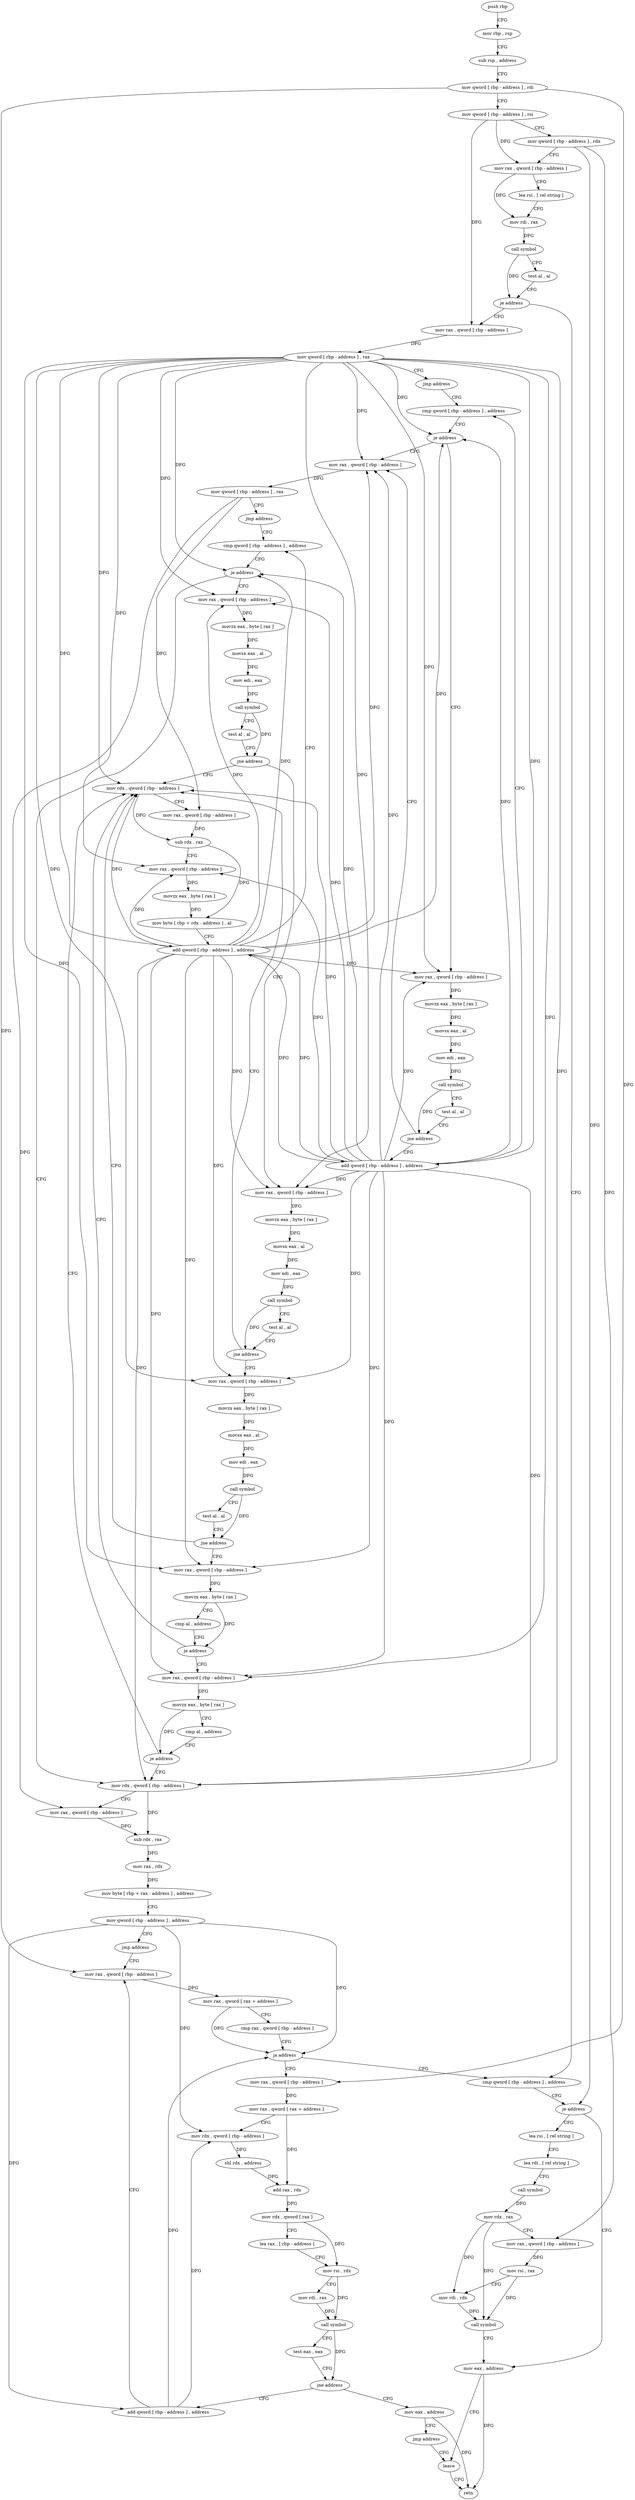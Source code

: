 digraph "func" {
"180845" [label = "push rbp" ]
"180846" [label = "mov rbp , rsp" ]
"180849" [label = "sub rsp , address" ]
"180856" [label = "mov qword [ rbp - address ] , rdi" ]
"180863" [label = "mov qword [ rbp - address ] , rsi" ]
"180870" [label = "mov qword [ rbp - address ] , rdx" ]
"180877" [label = "mov rax , qword [ rbp - address ]" ]
"180884" [label = "lea rsi , [ rel string ]" ]
"180891" [label = "mov rdi , rax" ]
"180894" [label = "call symbol" ]
"180899" [label = "test al , al" ]
"180901" [label = "je address" ]
"181184" [label = "cmp qword [ rbp - address ] , address" ]
"180907" [label = "mov rax , qword [ rbp - address ]" ]
"181192" [label = "je address" ]
"181234" [label = "mov eax , address" ]
"181194" [label = "lea rsi , [ rel string ]" ]
"180914" [label = "mov qword [ rbp - address ] , rax" ]
"180918" [label = "jmp address" ]
"180925" [label = "cmp qword [ rbp - address ] , address" ]
"181239" [label = "leave" ]
"181201" [label = "lea rdi , [ rel string ]" ]
"181208" [label = "call symbol" ]
"181213" [label = "mov rdx , rax" ]
"181216" [label = "mov rax , qword [ rbp - address ]" ]
"181223" [label = "mov rsi , rax" ]
"181226" [label = "mov rdi , rdx" ]
"181229" [label = "call symbol" ]
"180930" [label = "je address" ]
"180953" [label = "mov rax , qword [ rbp - address ]" ]
"180932" [label = "mov rax , qword [ rbp - address ]" ]
"180957" [label = "mov qword [ rbp - address ] , rax" ]
"180961" [label = "jmp address" ]
"180990" [label = "cmp qword [ rbp - address ] , address" ]
"180936" [label = "movzx eax , byte [ rax ]" ]
"180939" [label = "movsx eax , al" ]
"180942" [label = "mov edi , eax" ]
"180944" [label = "call symbol" ]
"180949" [label = "test al , al" ]
"180951" [label = "jne address" ]
"180920" [label = "add qword [ rbp - address ] , address" ]
"180995" [label = "je address" ]
"181082" [label = "mov rdx , qword [ rbp - address ]" ]
"180997" [label = "mov rax , qword [ rbp - address ]" ]
"181086" [label = "mov rax , qword [ rbp - address ]" ]
"181090" [label = "sub rdx , rax" ]
"181093" [label = "mov rax , rdx" ]
"181096" [label = "mov byte [ rbp + rax - address ] , address" ]
"181101" [label = "mov qword [ rbp - address ] , address" ]
"181109" [label = "jmp address" ]
"181167" [label = "mov rax , qword [ rbp - address ]" ]
"181001" [label = "movzx eax , byte [ rax ]" ]
"181004" [label = "movsx eax , al" ]
"181007" [label = "mov edi , eax" ]
"181009" [label = "call symbol" ]
"181014" [label = "test al , al" ]
"181016" [label = "jne address" ]
"180963" [label = "mov rdx , qword [ rbp - address ]" ]
"181018" [label = "mov rax , qword [ rbp - address ]" ]
"181174" [label = "mov rax , qword [ rax + address ]" ]
"181178" [label = "cmp rax , qword [ rbp - address ]" ]
"181182" [label = "ja address" ]
"181111" [label = "mov rax , qword [ rbp - address ]" ]
"180967" [label = "mov rax , qword [ rbp - address ]" ]
"180971" [label = "sub rdx , rax" ]
"180974" [label = "mov rax , qword [ rbp - address ]" ]
"180978" [label = "movzx eax , byte [ rax ]" ]
"180981" [label = "mov byte [ rbp + rdx - address ] , al" ]
"180985" [label = "add qword [ rbp - address ] , address" ]
"181022" [label = "movzx eax , byte [ rax ]" ]
"181025" [label = "movsx eax , al" ]
"181028" [label = "mov edi , eax" ]
"181030" [label = "call symbol" ]
"181035" [label = "test al , al" ]
"181037" [label = "jne address" ]
"181039" [label = "mov rax , qword [ rbp - address ]" ]
"181118" [label = "mov rax , qword [ rax + address ]" ]
"181122" [label = "mov rdx , qword [ rbp - address ]" ]
"181126" [label = "shl rdx , address" ]
"181130" [label = "add rax , rdx" ]
"181133" [label = "mov rdx , qword [ rax ]" ]
"181136" [label = "lea rax , [ rbp - address ]" ]
"181140" [label = "mov rsi , rdx" ]
"181143" [label = "mov rdi , rax" ]
"181146" [label = "call symbol" ]
"181151" [label = "test eax , eax" ]
"181153" [label = "jne address" ]
"181162" [label = "add qword [ rbp - address ] , address" ]
"181155" [label = "mov eax , address" ]
"181043" [label = "movzx eax , byte [ rax ]" ]
"181046" [label = "movsx eax , al" ]
"181049" [label = "mov edi , eax" ]
"181051" [label = "call symbol" ]
"181056" [label = "test al , al" ]
"181058" [label = "jne address" ]
"181060" [label = "mov rax , qword [ rbp - address ]" ]
"181160" [label = "jmp address" ]
"181064" [label = "movzx eax , byte [ rax ]" ]
"181067" [label = "cmp al , address" ]
"181069" [label = "je address" ]
"181071" [label = "mov rax , qword [ rbp - address ]" ]
"181240" [label = "retn" ]
"181075" [label = "movzx eax , byte [ rax ]" ]
"181078" [label = "cmp al , address" ]
"181080" [label = "je address" ]
"180845" -> "180846" [ label = "CFG" ]
"180846" -> "180849" [ label = "CFG" ]
"180849" -> "180856" [ label = "CFG" ]
"180856" -> "180863" [ label = "CFG" ]
"180856" -> "181167" [ label = "DFG" ]
"180856" -> "181111" [ label = "DFG" ]
"180863" -> "180870" [ label = "CFG" ]
"180863" -> "180877" [ label = "DFG" ]
"180863" -> "180907" [ label = "DFG" ]
"180870" -> "180877" [ label = "CFG" ]
"180870" -> "181192" [ label = "DFG" ]
"180870" -> "181216" [ label = "DFG" ]
"180877" -> "180884" [ label = "CFG" ]
"180877" -> "180891" [ label = "DFG" ]
"180884" -> "180891" [ label = "CFG" ]
"180891" -> "180894" [ label = "DFG" ]
"180894" -> "180899" [ label = "CFG" ]
"180894" -> "180901" [ label = "DFG" ]
"180899" -> "180901" [ label = "CFG" ]
"180901" -> "181184" [ label = "CFG" ]
"180901" -> "180907" [ label = "CFG" ]
"181184" -> "181192" [ label = "CFG" ]
"180907" -> "180914" [ label = "DFG" ]
"181192" -> "181234" [ label = "CFG" ]
"181192" -> "181194" [ label = "CFG" ]
"181234" -> "181239" [ label = "CFG" ]
"181234" -> "181240" [ label = "DFG" ]
"181194" -> "181201" [ label = "CFG" ]
"180914" -> "180918" [ label = "CFG" ]
"180914" -> "180930" [ label = "DFG" ]
"180914" -> "180953" [ label = "DFG" ]
"180914" -> "180932" [ label = "DFG" ]
"180914" -> "180995" [ label = "DFG" ]
"180914" -> "180920" [ label = "DFG" ]
"180914" -> "181082" [ label = "DFG" ]
"180914" -> "180997" [ label = "DFG" ]
"180914" -> "180963" [ label = "DFG" ]
"180914" -> "180974" [ label = "DFG" ]
"180914" -> "180985" [ label = "DFG" ]
"180914" -> "181018" [ label = "DFG" ]
"180914" -> "181039" [ label = "DFG" ]
"180914" -> "181060" [ label = "DFG" ]
"180914" -> "181071" [ label = "DFG" ]
"180918" -> "180925" [ label = "CFG" ]
"180925" -> "180930" [ label = "CFG" ]
"181239" -> "181240" [ label = "CFG" ]
"181201" -> "181208" [ label = "CFG" ]
"181208" -> "181213" [ label = "DFG" ]
"181213" -> "181216" [ label = "CFG" ]
"181213" -> "181226" [ label = "DFG" ]
"181213" -> "181229" [ label = "DFG" ]
"181216" -> "181223" [ label = "DFG" ]
"181223" -> "181226" [ label = "CFG" ]
"181223" -> "181229" [ label = "DFG" ]
"181226" -> "181229" [ label = "DFG" ]
"181229" -> "181234" [ label = "CFG" ]
"180930" -> "180953" [ label = "CFG" ]
"180930" -> "180932" [ label = "CFG" ]
"180953" -> "180957" [ label = "DFG" ]
"180932" -> "180936" [ label = "DFG" ]
"180957" -> "180961" [ label = "CFG" ]
"180957" -> "181086" [ label = "DFG" ]
"180957" -> "180967" [ label = "DFG" ]
"180961" -> "180990" [ label = "CFG" ]
"180990" -> "180995" [ label = "CFG" ]
"180936" -> "180939" [ label = "DFG" ]
"180939" -> "180942" [ label = "DFG" ]
"180942" -> "180944" [ label = "DFG" ]
"180944" -> "180949" [ label = "CFG" ]
"180944" -> "180951" [ label = "DFG" ]
"180949" -> "180951" [ label = "CFG" ]
"180951" -> "180920" [ label = "CFG" ]
"180951" -> "180953" [ label = "CFG" ]
"180920" -> "180925" [ label = "CFG" ]
"180920" -> "180930" [ label = "DFG" ]
"180920" -> "180953" [ label = "DFG" ]
"180920" -> "180932" [ label = "DFG" ]
"180920" -> "180995" [ label = "DFG" ]
"180920" -> "181082" [ label = "DFG" ]
"180920" -> "180997" [ label = "DFG" ]
"180920" -> "180963" [ label = "DFG" ]
"180920" -> "180974" [ label = "DFG" ]
"180920" -> "180985" [ label = "DFG" ]
"180920" -> "181018" [ label = "DFG" ]
"180920" -> "181039" [ label = "DFG" ]
"180920" -> "181060" [ label = "DFG" ]
"180920" -> "181071" [ label = "DFG" ]
"180995" -> "181082" [ label = "CFG" ]
"180995" -> "180997" [ label = "CFG" ]
"181082" -> "181086" [ label = "CFG" ]
"181082" -> "181090" [ label = "DFG" ]
"180997" -> "181001" [ label = "DFG" ]
"181086" -> "181090" [ label = "DFG" ]
"181090" -> "181093" [ label = "DFG" ]
"181093" -> "181096" [ label = "DFG" ]
"181096" -> "181101" [ label = "CFG" ]
"181101" -> "181109" [ label = "CFG" ]
"181101" -> "181182" [ label = "DFG" ]
"181101" -> "181122" [ label = "DFG" ]
"181101" -> "181162" [ label = "DFG" ]
"181109" -> "181167" [ label = "CFG" ]
"181167" -> "181174" [ label = "DFG" ]
"181001" -> "181004" [ label = "DFG" ]
"181004" -> "181007" [ label = "DFG" ]
"181007" -> "181009" [ label = "DFG" ]
"181009" -> "181014" [ label = "CFG" ]
"181009" -> "181016" [ label = "DFG" ]
"181014" -> "181016" [ label = "CFG" ]
"181016" -> "180963" [ label = "CFG" ]
"181016" -> "181018" [ label = "CFG" ]
"180963" -> "180967" [ label = "CFG" ]
"180963" -> "180971" [ label = "DFG" ]
"181018" -> "181022" [ label = "DFG" ]
"181174" -> "181178" [ label = "CFG" ]
"181174" -> "181182" [ label = "DFG" ]
"181178" -> "181182" [ label = "CFG" ]
"181182" -> "181111" [ label = "CFG" ]
"181182" -> "181184" [ label = "CFG" ]
"181111" -> "181118" [ label = "DFG" ]
"180967" -> "180971" [ label = "DFG" ]
"180971" -> "180974" [ label = "CFG" ]
"180971" -> "180981" [ label = "DFG" ]
"180974" -> "180978" [ label = "DFG" ]
"180978" -> "180981" [ label = "DFG" ]
"180981" -> "180985" [ label = "CFG" ]
"180985" -> "180990" [ label = "CFG" ]
"180985" -> "180930" [ label = "DFG" ]
"180985" -> "180953" [ label = "DFG" ]
"180985" -> "180932" [ label = "DFG" ]
"180985" -> "180995" [ label = "DFG" ]
"180985" -> "180920" [ label = "DFG" ]
"180985" -> "181082" [ label = "DFG" ]
"180985" -> "180997" [ label = "DFG" ]
"180985" -> "180963" [ label = "DFG" ]
"180985" -> "180974" [ label = "DFG" ]
"180985" -> "181018" [ label = "DFG" ]
"180985" -> "181039" [ label = "DFG" ]
"180985" -> "181060" [ label = "DFG" ]
"180985" -> "181071" [ label = "DFG" ]
"181022" -> "181025" [ label = "DFG" ]
"181025" -> "181028" [ label = "DFG" ]
"181028" -> "181030" [ label = "DFG" ]
"181030" -> "181035" [ label = "CFG" ]
"181030" -> "181037" [ label = "DFG" ]
"181035" -> "181037" [ label = "CFG" ]
"181037" -> "180963" [ label = "CFG" ]
"181037" -> "181039" [ label = "CFG" ]
"181039" -> "181043" [ label = "DFG" ]
"181118" -> "181122" [ label = "CFG" ]
"181118" -> "181130" [ label = "DFG" ]
"181122" -> "181126" [ label = "DFG" ]
"181126" -> "181130" [ label = "DFG" ]
"181130" -> "181133" [ label = "DFG" ]
"181133" -> "181136" [ label = "CFG" ]
"181133" -> "181140" [ label = "DFG" ]
"181136" -> "181140" [ label = "CFG" ]
"181140" -> "181143" [ label = "CFG" ]
"181140" -> "181146" [ label = "DFG" ]
"181143" -> "181146" [ label = "DFG" ]
"181146" -> "181151" [ label = "CFG" ]
"181146" -> "181153" [ label = "DFG" ]
"181151" -> "181153" [ label = "CFG" ]
"181153" -> "181162" [ label = "CFG" ]
"181153" -> "181155" [ label = "CFG" ]
"181162" -> "181167" [ label = "CFG" ]
"181162" -> "181182" [ label = "DFG" ]
"181162" -> "181122" [ label = "DFG" ]
"181155" -> "181160" [ label = "CFG" ]
"181155" -> "181240" [ label = "DFG" ]
"181043" -> "181046" [ label = "DFG" ]
"181046" -> "181049" [ label = "DFG" ]
"181049" -> "181051" [ label = "DFG" ]
"181051" -> "181056" [ label = "CFG" ]
"181051" -> "181058" [ label = "DFG" ]
"181056" -> "181058" [ label = "CFG" ]
"181058" -> "180963" [ label = "CFG" ]
"181058" -> "181060" [ label = "CFG" ]
"181060" -> "181064" [ label = "DFG" ]
"181160" -> "181239" [ label = "CFG" ]
"181064" -> "181067" [ label = "CFG" ]
"181064" -> "181069" [ label = "DFG" ]
"181067" -> "181069" [ label = "CFG" ]
"181069" -> "180963" [ label = "CFG" ]
"181069" -> "181071" [ label = "CFG" ]
"181071" -> "181075" [ label = "DFG" ]
"181075" -> "181078" [ label = "CFG" ]
"181075" -> "181080" [ label = "DFG" ]
"181078" -> "181080" [ label = "CFG" ]
"181080" -> "180963" [ label = "CFG" ]
"181080" -> "181082" [ label = "CFG" ]
}
